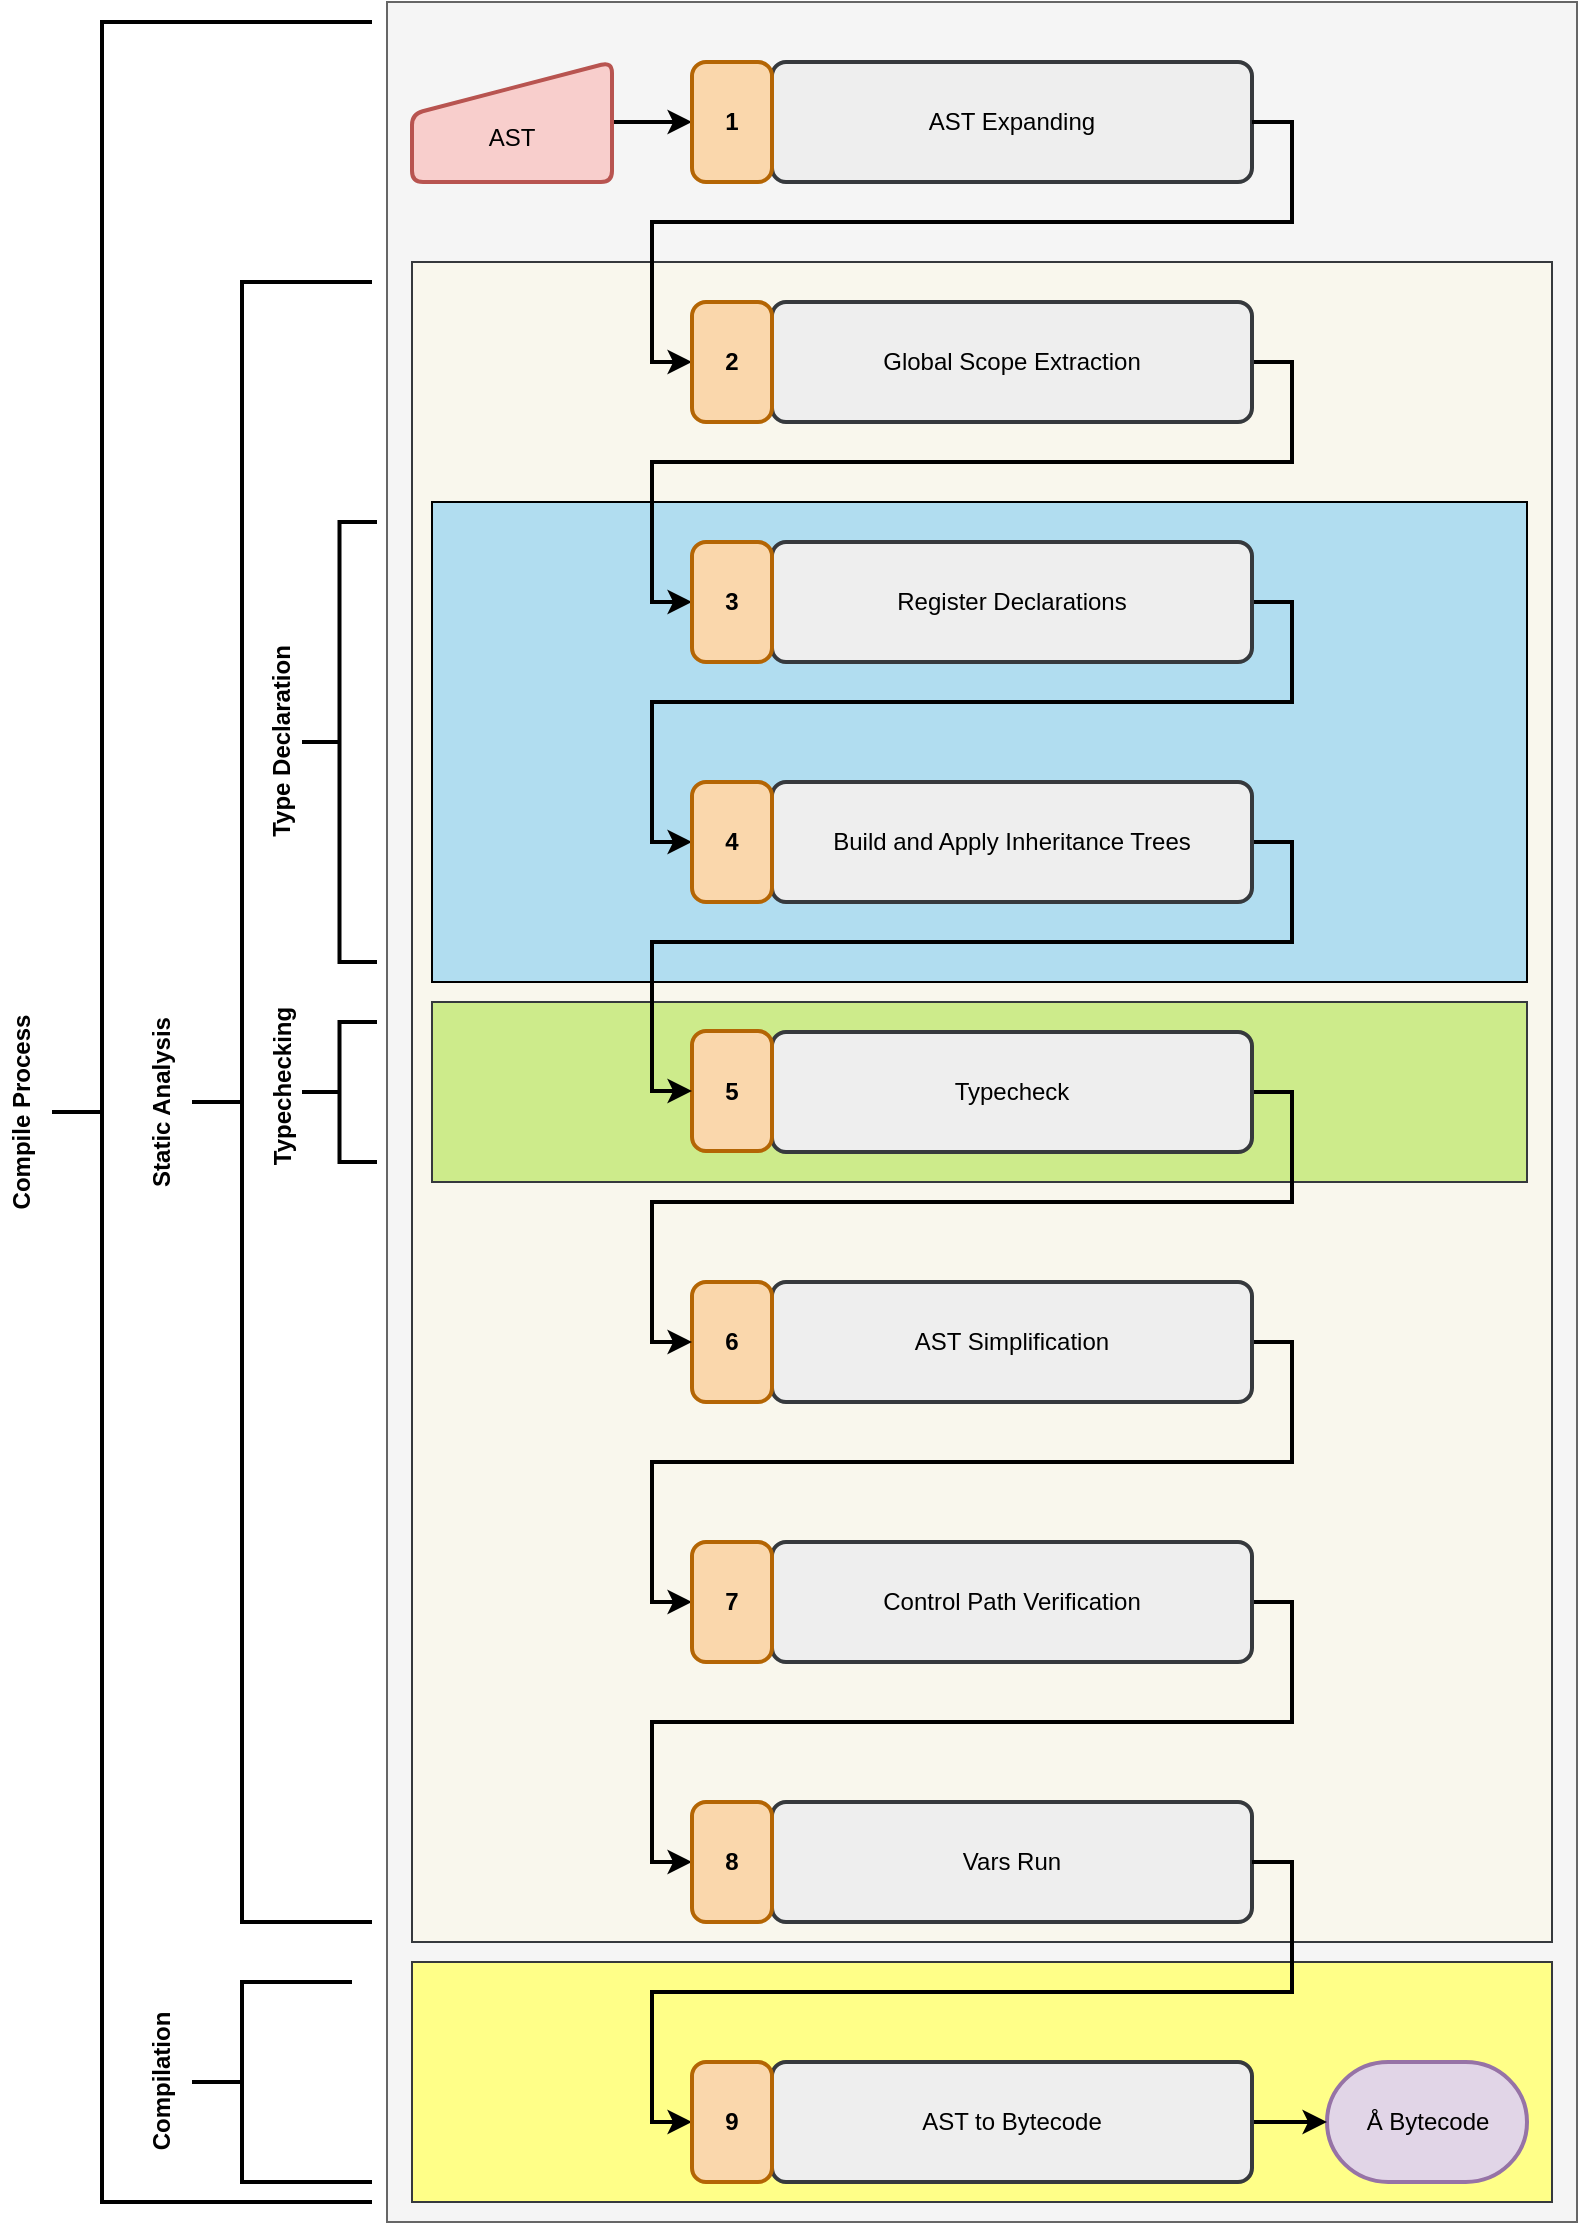 <mxfile version="12.9.13" type="device"><diagram id="unA0OoWq53-ZIGGTRYfe" name="Page-1"><mxGraphModel dx="1086" dy="816" grid="1" gridSize="10" guides="1" tooltips="1" connect="1" arrows="1" fold="1" page="1" pageScale="1" pageWidth="827" pageHeight="1169" math="0" shadow="0"><root><mxCell id="0"/><mxCell id="1" parent="0"/><mxCell id="SY8FU-jKuB7vg4wNjWkn-43" value="" style="rounded=0;whiteSpace=wrap;html=1;fillColor=#f5f5f5;strokeColor=#666666;fontColor=#333333;" parent="1" vertex="1"><mxGeometry x="207.5" y="10" width="595" height="1110" as="geometry"/></mxCell><mxCell id="SY8FU-jKuB7vg4wNjWkn-25" value="" style="rounded=0;whiteSpace=wrap;html=1;fillColor=#f9f7ed;strokeColor=#36393d;" parent="1" vertex="1"><mxGeometry x="220" y="140" width="570" height="840" as="geometry"/></mxCell><mxCell id="SY8FU-jKuB7vg4wNjWkn-49" style="edgeStyle=orthogonalEdgeStyle;rounded=0;orthogonalLoop=1;jettySize=auto;html=1;exitX=1;exitY=0.5;exitDx=0;exitDy=0;entryX=0;entryY=0.5;entryDx=0;entryDy=0;strokeWidth=2;" parent="1" source="SY8FU-jKuB7vg4wNjWkn-1" target="SY8FU-jKuB7vg4wNjWkn-18" edge="1"><mxGeometry relative="1" as="geometry"/></mxCell><mxCell id="SY8FU-jKuB7vg4wNjWkn-1" value="&lt;br&gt;AST" style="html=1;strokeWidth=2;shape=manualInput;whiteSpace=wrap;rounded=1;size=26;arcSize=11;fillColor=#f8cecc;strokeColor=#b85450;" parent="1" vertex="1"><mxGeometry x="220" y="40" width="100" height="60" as="geometry"/></mxCell><mxCell id="SY8FU-jKuB7vg4wNjWkn-2" value="AST Expanding" style="rounded=1;whiteSpace=wrap;html=1;absoluteArcSize=1;arcSize=14;strokeWidth=2;align=center;fillColor=#eeeeee;strokeColor=#36393d;" parent="1" vertex="1"><mxGeometry x="400" y="40" width="240" height="60" as="geometry"/></mxCell><mxCell id="SY8FU-jKuB7vg4wNjWkn-35" style="edgeStyle=orthogonalEdgeStyle;rounded=0;orthogonalLoop=1;jettySize=auto;html=1;exitX=1;exitY=0.5;exitDx=0;exitDy=0;entryX=0;entryY=0.5;entryDx=0;entryDy=0;strokeWidth=2;" parent="1" source="SY8FU-jKuB7vg4wNjWkn-11" target="SY8FU-jKuB7vg4wNjWkn-24" edge="1"><mxGeometry relative="1" as="geometry"><Array as="points"><mxPoint x="660" y="680"/><mxPoint x="660" y="740"/><mxPoint x="340" y="740"/><mxPoint x="340" y="810"/></Array></mxGeometry></mxCell><mxCell id="SY8FU-jKuB7vg4wNjWkn-11" value="AST Simplification" style="rounded=1;whiteSpace=wrap;html=1;absoluteArcSize=1;arcSize=14;strokeWidth=2;fillColor=#eeeeee;strokeColor=#36393d;" parent="1" vertex="1"><mxGeometry x="400" y="650" width="240" height="60" as="geometry"/></mxCell><mxCell id="SY8FU-jKuB7vg4wNjWkn-52" style="edgeStyle=orthogonalEdgeStyle;rounded=0;orthogonalLoop=1;jettySize=auto;html=1;exitX=1;exitY=0.5;exitDx=0;exitDy=0;entryX=0;entryY=0.5;entryDx=0;entryDy=0;strokeWidth=2;" parent="1" source="SY8FU-jKuB7vg4wNjWkn-12" target="SY8FU-jKuB7vg4wNjWkn-51" edge="1"><mxGeometry relative="1" as="geometry"><Array as="points"><mxPoint x="660" y="810"/><mxPoint x="660" y="870"/><mxPoint x="340" y="870"/><mxPoint x="340" y="940"/></Array></mxGeometry></mxCell><mxCell id="SY8FU-jKuB7vg4wNjWkn-12" value="Control Path Verification" style="rounded=1;whiteSpace=wrap;html=1;absoluteArcSize=1;arcSize=14;strokeWidth=2;fillColor=#eeeeee;strokeColor=#36393d;" parent="1" vertex="1"><mxGeometry x="400" y="780" width="240" height="60" as="geometry"/></mxCell><mxCell id="SY8FU-jKuB7vg4wNjWkn-18" value="1" style="rounded=1;whiteSpace=wrap;html=1;absoluteArcSize=1;arcSize=14;strokeWidth=2;fontStyle=1;fillColor=#fad7ac;strokeColor=#b46504;" parent="1" vertex="1"><mxGeometry x="360" y="40" width="40" height="60" as="geometry"/></mxCell><mxCell id="SY8FU-jKuB7vg4wNjWkn-23" value="6" style="rounded=1;whiteSpace=wrap;html=1;absoluteArcSize=1;arcSize=14;strokeWidth=2;fontStyle=1;fillColor=#fad7ac;strokeColor=#b46504;" parent="1" vertex="1"><mxGeometry x="360" y="650" width="40" height="60" as="geometry"/></mxCell><mxCell id="SY8FU-jKuB7vg4wNjWkn-24" value="7" style="rounded=1;whiteSpace=wrap;html=1;absoluteArcSize=1;arcSize=14;strokeWidth=2;fontStyle=1;fillColor=#fad7ac;strokeColor=#b46504;" parent="1" vertex="1"><mxGeometry x="360" y="780" width="40" height="60" as="geometry"/></mxCell><mxCell id="SY8FU-jKuB7vg4wNjWkn-26" value="" style="strokeWidth=2;html=1;shape=mxgraph.flowchart.annotation_2;align=left;labelPosition=right;pointerEvents=1;" parent="1" vertex="1"><mxGeometry x="40" y="20" width="50" height="1090" as="geometry"/></mxCell><mxCell id="SY8FU-jKuB7vg4wNjWkn-27" value="Compile Process" style="text;html=1;strokeColor=none;fillColor=none;align=center;verticalAlign=middle;whiteSpace=wrap;rounded=0;rotation=-90;fontStyle=1" parent="1" vertex="1"><mxGeometry x="-70" y="555" width="190" height="20" as="geometry"/></mxCell><mxCell id="SY8FU-jKuB7vg4wNjWkn-29" value="" style="endArrow=none;html=1;strokeWidth=2;exitX=1;exitY=1;exitDx=0;exitDy=0;exitPerimeter=0;" parent="1" source="SY8FU-jKuB7vg4wNjWkn-26" edge="1"><mxGeometry width="50" height="50" relative="1" as="geometry"><mxPoint x="120" y="830" as="sourcePoint"/><mxPoint x="200" y="1110" as="targetPoint"/></mxGeometry></mxCell><mxCell id="SY8FU-jKuB7vg4wNjWkn-30" value="" style="endArrow=none;html=1;strokeWidth=2;exitX=1;exitY=0;exitDx=0;exitDy=0;exitPerimeter=0;" parent="1" source="SY8FU-jKuB7vg4wNjWkn-26" edge="1"><mxGeometry width="50" height="50" relative="1" as="geometry"><mxPoint x="120" y="140" as="sourcePoint"/><mxPoint x="200" y="20" as="targetPoint"/></mxGeometry></mxCell><mxCell id="SY8FU-jKuB7vg4wNjWkn-31" value="" style="strokeWidth=2;html=1;shape=mxgraph.flowchart.annotation_2;align=left;labelPosition=right;pointerEvents=1;" parent="1" vertex="1"><mxGeometry x="110" y="150" width="50" height="820" as="geometry"/></mxCell><mxCell id="SY8FU-jKuB7vg4wNjWkn-32" value="Static Analysis" style="text;html=1;strokeColor=none;fillColor=none;align=center;verticalAlign=middle;whiteSpace=wrap;rounded=0;rotation=-90;fontStyle=1" parent="1" vertex="1"><mxGeometry y="550" width="190" height="20" as="geometry"/></mxCell><mxCell id="SY8FU-jKuB7vg4wNjWkn-44" value="" style="rounded=0;whiteSpace=wrap;html=1;fillColor=#cdeb8b;strokeColor=#36393d;" parent="1" vertex="1"><mxGeometry x="230" y="510" width="547.5" height="90" as="geometry"/></mxCell><mxCell id="SY8FU-jKuB7vg4wNjWkn-36" style="edgeStyle=orthogonalEdgeStyle;rounded=0;orthogonalLoop=1;jettySize=auto;html=1;exitX=1;exitY=0.5;exitDx=0;exitDy=0;entryX=0;entryY=0.5;entryDx=0;entryDy=0;strokeWidth=2;" parent="1" source="SY8FU-jKuB7vg4wNjWkn-10" target="SY8FU-jKuB7vg4wNjWkn-23" edge="1"><mxGeometry relative="1" as="geometry"><Array as="points"><mxPoint x="660" y="555"/><mxPoint x="660" y="610"/><mxPoint x="340" y="610"/><mxPoint x="340" y="680"/></Array></mxGeometry></mxCell><mxCell id="SY8FU-jKuB7vg4wNjWkn-10" value="Typecheck" style="rounded=1;whiteSpace=wrap;html=1;absoluteArcSize=1;arcSize=14;strokeWidth=2;fillColor=#eeeeee;strokeColor=#36393d;" parent="1" vertex="1"><mxGeometry x="400" y="525" width="240" height="60" as="geometry"/></mxCell><mxCell id="SY8FU-jKuB7vg4wNjWkn-22" value="5" style="rounded=1;whiteSpace=wrap;html=1;absoluteArcSize=1;arcSize=14;strokeWidth=2;fontStyle=1;fillColor=#fad7ac;strokeColor=#b46504;" parent="1" vertex="1"><mxGeometry x="360" y="524.5" width="40" height="60" as="geometry"/></mxCell><mxCell id="SY8FU-jKuB7vg4wNjWkn-45" value="" style="strokeWidth=2;html=1;shape=mxgraph.flowchart.annotation_2;align=left;labelPosition=right;pointerEvents=1;" parent="1" vertex="1"><mxGeometry x="165" y="520" width="37.5" height="70" as="geometry"/></mxCell><mxCell id="SY8FU-jKuB7vg4wNjWkn-46" value="Typechecking" style="text;html=1;strokeColor=none;fillColor=none;align=center;verticalAlign=middle;whiteSpace=wrap;rounded=0;rotation=-90;fontStyle=1" parent="1" vertex="1"><mxGeometry x="107.5" y="542.5" width="95" height="20" as="geometry"/></mxCell><mxCell id="SY8FU-jKuB7vg4wNjWkn-47" value="" style="endArrow=none;html=1;strokeWidth=2;exitX=1;exitY=0;exitDx=0;exitDy=0;exitPerimeter=0;" parent="1" source="SY8FU-jKuB7vg4wNjWkn-31" edge="1"><mxGeometry width="50" height="50" relative="1" as="geometry"><mxPoint x="110" y="130" as="sourcePoint"/><mxPoint x="200" y="150" as="targetPoint"/></mxGeometry></mxCell><mxCell id="SY8FU-jKuB7vg4wNjWkn-48" value="" style="endArrow=none;html=1;strokeWidth=2;entryX=1;entryY=1;entryDx=0;entryDy=0;entryPerimeter=0;" parent="1" target="SY8FU-jKuB7vg4wNjWkn-31" edge="1"><mxGeometry width="50" height="50" relative="1" as="geometry"><mxPoint x="200" y="970" as="sourcePoint"/><mxPoint x="140" y="630" as="targetPoint"/></mxGeometry></mxCell><mxCell id="SY8FU-jKuB7vg4wNjWkn-50" value="Vars Run" style="rounded=1;whiteSpace=wrap;html=1;absoluteArcSize=1;arcSize=14;strokeWidth=2;fillColor=#eeeeee;strokeColor=#36393d;" parent="1" vertex="1"><mxGeometry x="400" y="910" width="240" height="60" as="geometry"/></mxCell><mxCell id="SY8FU-jKuB7vg4wNjWkn-51" value="8" style="rounded=1;whiteSpace=wrap;html=1;absoluteArcSize=1;arcSize=14;strokeWidth=2;fontStyle=1;fillColor=#fad7ac;strokeColor=#b46504;" parent="1" vertex="1"><mxGeometry x="360" y="910" width="40" height="60" as="geometry"/></mxCell><mxCell id="SY8FU-jKuB7vg4wNjWkn-59" value="" style="rounded=0;whiteSpace=wrap;html=1;fillColor=#ffff88;strokeColor=#36393d;" parent="1" vertex="1"><mxGeometry x="220" y="990" width="570" height="120" as="geometry"/></mxCell><mxCell id="SY8FU-jKuB7vg4wNjWkn-16" value="Å Bytecode" style="strokeWidth=2;html=1;shape=mxgraph.flowchart.terminator;whiteSpace=wrap;fillColor=#e1d5e7;strokeColor=#9673a6;" parent="1" vertex="1"><mxGeometry x="677.5" y="1040" width="100" height="60" as="geometry"/></mxCell><mxCell id="SY8FU-jKuB7vg4wNjWkn-57" style="edgeStyle=orthogonalEdgeStyle;rounded=0;orthogonalLoop=1;jettySize=auto;html=1;exitX=1;exitY=0.5;exitDx=0;exitDy=0;entryX=0;entryY=0.5;entryDx=0;entryDy=0;strokeWidth=2;" parent="1" source="SY8FU-jKuB7vg4wNjWkn-50" target="SY8FU-jKuB7vg4wNjWkn-56" edge="1"><mxGeometry relative="1" as="geometry"/></mxCell><mxCell id="SY8FU-jKuB7vg4wNjWkn-58" style="edgeStyle=orthogonalEdgeStyle;rounded=0;orthogonalLoop=1;jettySize=auto;html=1;exitX=1;exitY=0.5;exitDx=0;exitDy=0;entryX=0;entryY=0.5;entryDx=0;entryDy=0;entryPerimeter=0;strokeWidth=2;" parent="1" source="SY8FU-jKuB7vg4wNjWkn-55" target="SY8FU-jKuB7vg4wNjWkn-16" edge="1"><mxGeometry relative="1" as="geometry"/></mxCell><mxCell id="SY8FU-jKuB7vg4wNjWkn-55" value="AST to Bytecode" style="rounded=1;whiteSpace=wrap;html=1;absoluteArcSize=1;arcSize=14;strokeWidth=2;fillColor=#eeeeee;strokeColor=#36393d;" parent="1" vertex="1"><mxGeometry x="400" y="1040" width="240" height="60" as="geometry"/></mxCell><mxCell id="SY8FU-jKuB7vg4wNjWkn-56" value="9" style="rounded=1;whiteSpace=wrap;html=1;absoluteArcSize=1;arcSize=14;strokeWidth=2;fontStyle=1;fillColor=#fad7ac;strokeColor=#b46504;" parent="1" vertex="1"><mxGeometry x="360" y="1040" width="40" height="60" as="geometry"/></mxCell><mxCell id="SY8FU-jKuB7vg4wNjWkn-60" value="" style="strokeWidth=2;html=1;shape=mxgraph.flowchart.annotation_2;align=left;labelPosition=right;pointerEvents=1;" parent="1" vertex="1"><mxGeometry x="110" y="1000" width="50" height="100" as="geometry"/></mxCell><mxCell id="SY8FU-jKuB7vg4wNjWkn-61" value="Compilation" style="text;html=1;strokeColor=none;fillColor=none;align=center;verticalAlign=middle;whiteSpace=wrap;rounded=0;rotation=-90;fontStyle=1" parent="1" vertex="1"><mxGeometry x="47.5" y="1040" width="95" height="20" as="geometry"/></mxCell><mxCell id="SY8FU-jKuB7vg4wNjWkn-62" value="" style="endArrow=none;html=1;strokeWidth=2;exitX=1;exitY=1;exitDx=0;exitDy=0;exitPerimeter=0;" parent="1" source="SY8FU-jKuB7vg4wNjWkn-60" edge="1"><mxGeometry width="50" height="50" relative="1" as="geometry"><mxPoint x="110" y="830" as="sourcePoint"/><mxPoint x="200" y="1100" as="targetPoint"/></mxGeometry></mxCell><mxCell id="SY8FU-jKuB7vg4wNjWkn-63" value="" style="endArrow=none;html=1;strokeWidth=2;exitX=1;exitY=0;exitDx=0;exitDy=0;exitPerimeter=0;" parent="1" source="SY8FU-jKuB7vg4wNjWkn-60" edge="1"><mxGeometry width="50" height="50" relative="1" as="geometry"><mxPoint x="130" y="940" as="sourcePoint"/><mxPoint x="190" y="1000" as="targetPoint"/></mxGeometry></mxCell><mxCell id="SY8FU-jKuB7vg4wNjWkn-64" value="" style="rounded=0;whiteSpace=wrap;html=1;fillColor=#b1ddf0;strokeColor=#000000;" parent="1" vertex="1"><mxGeometry x="230" y="260" width="547.5" height="240" as="geometry"/></mxCell><mxCell id="SY8FU-jKuB7vg4wNjWkn-40" style="edgeStyle=orthogonalEdgeStyle;rounded=0;orthogonalLoop=1;jettySize=auto;html=1;exitX=1;exitY=0.5;exitDx=0;exitDy=0;entryX=0;entryY=0.5;entryDx=0;entryDy=0;strokeWidth=2;" parent="1" source="SY8FU-jKuB7vg4wNjWkn-2" target="SY8FU-jKuB7vg4wNjWkn-19" edge="1"><mxGeometry relative="1" as="geometry"><Array as="points"><mxPoint x="660" y="70"/><mxPoint x="660" y="120"/><mxPoint x="340" y="120"/><mxPoint x="340" y="190"/></Array></mxGeometry></mxCell><mxCell id="SY8FU-jKuB7vg4wNjWkn-39" style="edgeStyle=orthogonalEdgeStyle;rounded=0;orthogonalLoop=1;jettySize=auto;html=1;exitX=1;exitY=0.5;exitDx=0;exitDy=0;entryX=0;entryY=0.5;entryDx=0;entryDy=0;strokeWidth=2;" parent="1" source="SY8FU-jKuB7vg4wNjWkn-4" target="SY8FU-jKuB7vg4wNjWkn-20" edge="1"><mxGeometry relative="1" as="geometry"><Array as="points"><mxPoint x="660" y="190"/><mxPoint x="660" y="240"/><mxPoint x="340" y="240"/><mxPoint x="340" y="310"/></Array></mxGeometry></mxCell><mxCell id="SY8FU-jKuB7vg4wNjWkn-4" value="Global Scope Extraction" style="rounded=1;whiteSpace=wrap;html=1;absoluteArcSize=1;arcSize=14;strokeWidth=2;fillColor=#eeeeee;strokeColor=#36393d;" parent="1" vertex="1"><mxGeometry x="400" y="160" width="240" height="60" as="geometry"/></mxCell><mxCell id="SY8FU-jKuB7vg4wNjWkn-38" style="edgeStyle=orthogonalEdgeStyle;rounded=0;orthogonalLoop=1;jettySize=auto;html=1;exitX=1;exitY=0.5;exitDx=0;exitDy=0;entryX=0;entryY=0.5;entryDx=0;entryDy=0;strokeWidth=2;" parent="1" source="SY8FU-jKuB7vg4wNjWkn-5" target="SY8FU-jKuB7vg4wNjWkn-21" edge="1"><mxGeometry relative="1" as="geometry"><Array as="points"><mxPoint x="660" y="310"/><mxPoint x="660" y="360"/><mxPoint x="340" y="360"/><mxPoint x="340" y="430"/></Array></mxGeometry></mxCell><mxCell id="SY8FU-jKuB7vg4wNjWkn-5" value="Register Declarations" style="rounded=1;whiteSpace=wrap;html=1;absoluteArcSize=1;arcSize=14;strokeWidth=2;fillColor=#eeeeee;strokeColor=#36393d;" parent="1" vertex="1"><mxGeometry x="400" y="280" width="240" height="60" as="geometry"/></mxCell><mxCell id="SY8FU-jKuB7vg4wNjWkn-37" style="edgeStyle=orthogonalEdgeStyle;rounded=0;orthogonalLoop=1;jettySize=auto;html=1;exitX=1;exitY=0.5;exitDx=0;exitDy=0;entryX=0;entryY=0.5;entryDx=0;entryDy=0;strokeWidth=2;" parent="1" source="SY8FU-jKuB7vg4wNjWkn-6" target="SY8FU-jKuB7vg4wNjWkn-22" edge="1"><mxGeometry relative="1" as="geometry"><Array as="points"><mxPoint x="660" y="430"/><mxPoint x="660" y="480"/><mxPoint x="340" y="480"/><mxPoint x="340" y="555"/></Array></mxGeometry></mxCell><mxCell id="SY8FU-jKuB7vg4wNjWkn-6" value="Build and Apply Inheritance Trees" style="rounded=1;whiteSpace=wrap;html=1;absoluteArcSize=1;arcSize=14;strokeWidth=2;fillColor=#eeeeee;strokeColor=#36393d;" parent="1" vertex="1"><mxGeometry x="400" y="400" width="240" height="60" as="geometry"/></mxCell><mxCell id="SY8FU-jKuB7vg4wNjWkn-19" value="2" style="rounded=1;whiteSpace=wrap;html=1;absoluteArcSize=1;arcSize=14;strokeWidth=2;fontStyle=1;fillColor=#fad7ac;strokeColor=#b46504;" parent="1" vertex="1"><mxGeometry x="360" y="160" width="40" height="60" as="geometry"/></mxCell><mxCell id="SY8FU-jKuB7vg4wNjWkn-20" value="3" style="rounded=1;whiteSpace=wrap;html=1;absoluteArcSize=1;arcSize=14;strokeWidth=2;fontStyle=1;fillColor=#fad7ac;strokeColor=#b46504;" parent="1" vertex="1"><mxGeometry x="360" y="280" width="40" height="60" as="geometry"/></mxCell><mxCell id="SY8FU-jKuB7vg4wNjWkn-21" value="4" style="rounded=1;whiteSpace=wrap;html=1;absoluteArcSize=1;arcSize=14;strokeWidth=2;fontStyle=1;fillColor=#fad7ac;strokeColor=#b46504;" parent="1" vertex="1"><mxGeometry x="360" y="400" width="40" height="60" as="geometry"/></mxCell><mxCell id="SY8FU-jKuB7vg4wNjWkn-65" value="" style="strokeWidth=2;html=1;shape=mxgraph.flowchart.annotation_2;align=left;labelPosition=right;pointerEvents=1;" parent="1" vertex="1"><mxGeometry x="165" y="270" width="37.5" height="220" as="geometry"/></mxCell><mxCell id="SY8FU-jKuB7vg4wNjWkn-66" value="Type Declaration" style="text;html=1;strokeColor=none;fillColor=none;align=center;verticalAlign=middle;whiteSpace=wrap;rounded=0;rotation=-90;fontStyle=1" parent="1" vertex="1"><mxGeometry x="83.75" y="370" width="142.5" height="20" as="geometry"/></mxCell></root></mxGraphModel></diagram></mxfile>